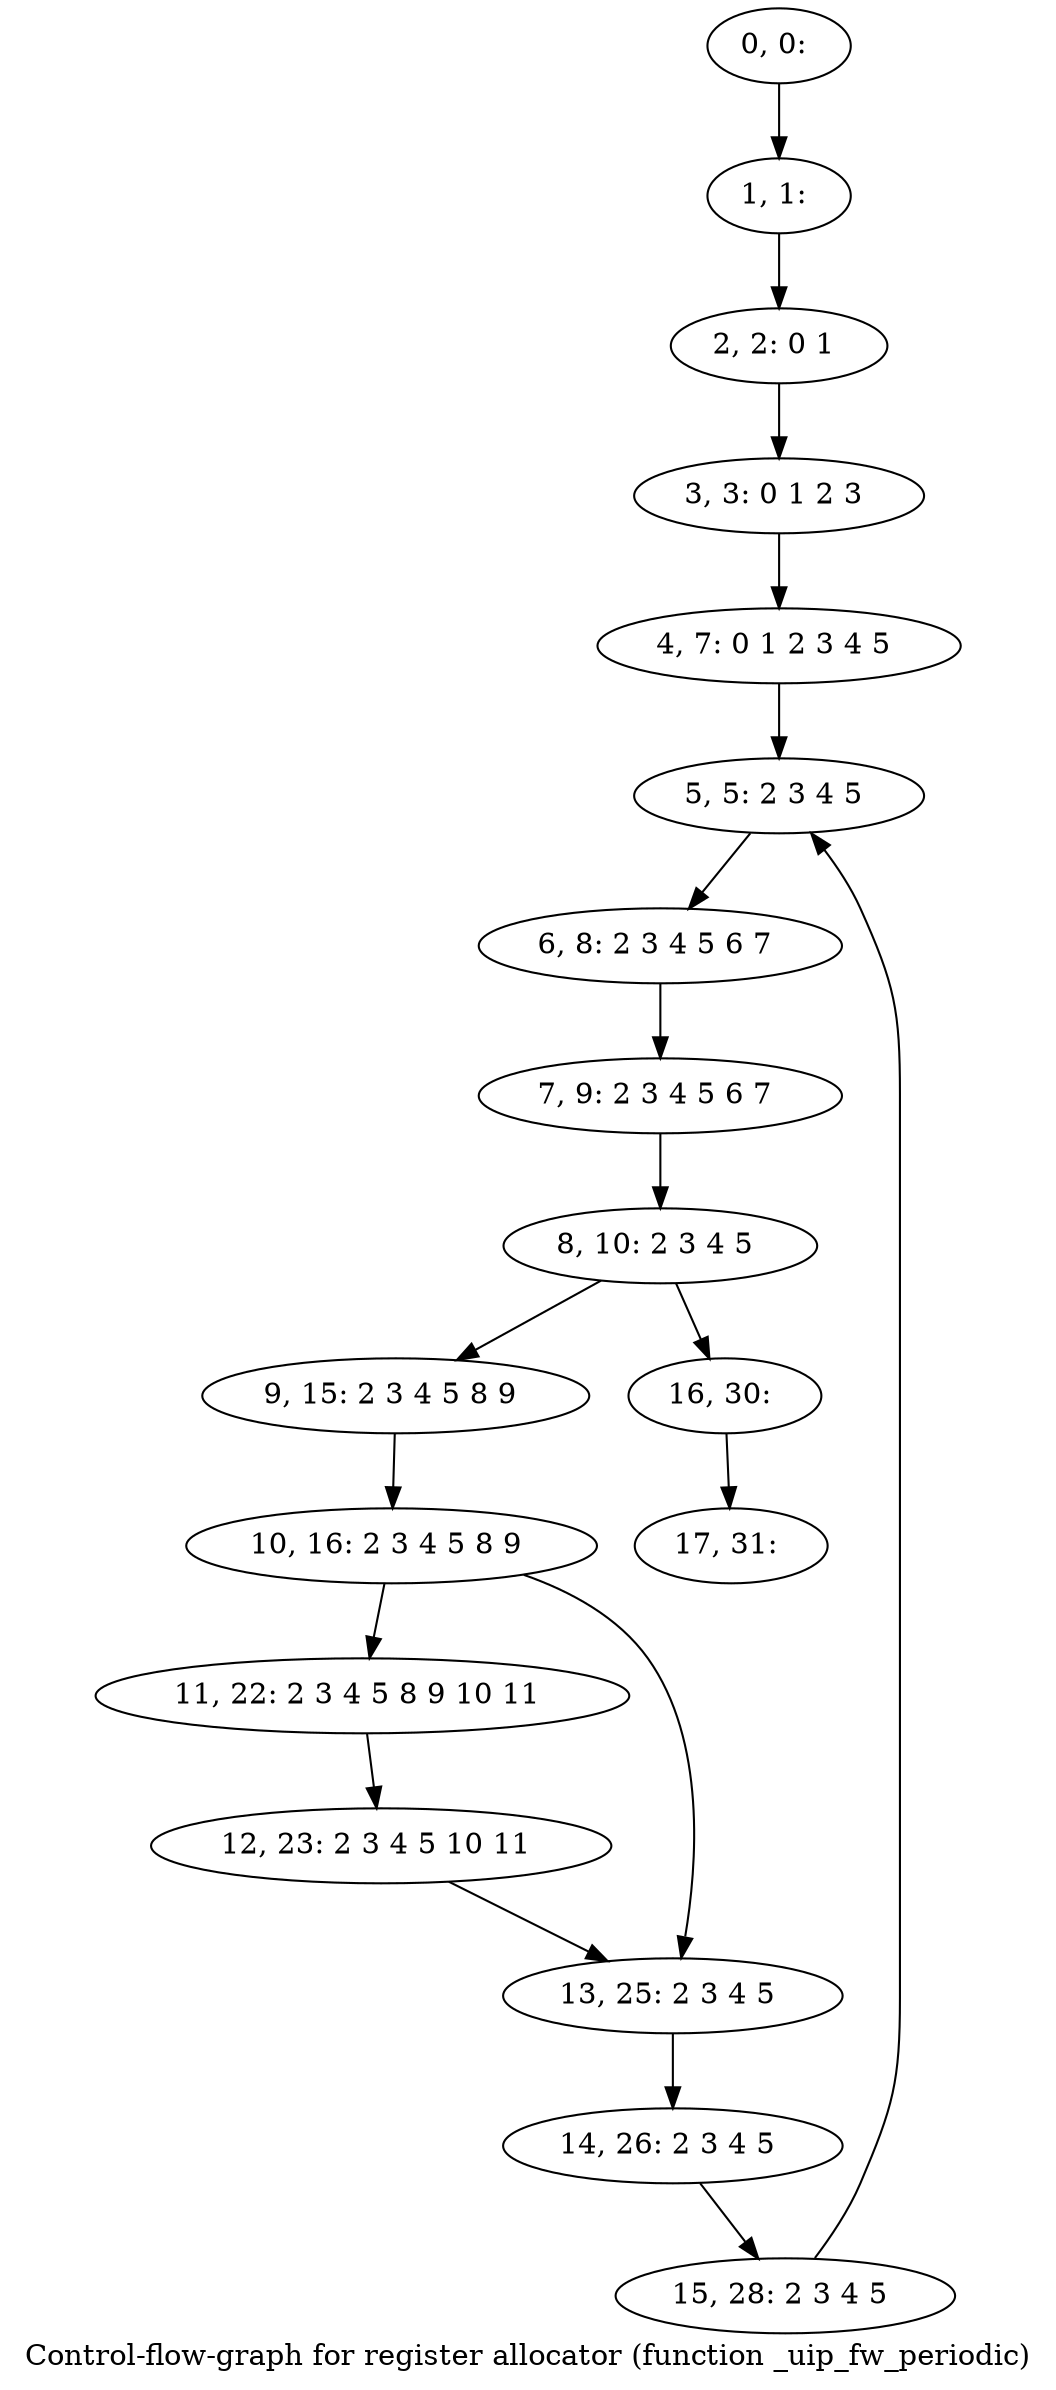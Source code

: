 digraph G {
graph [label="Control-flow-graph for register allocator (function _uip_fw_periodic)"]
0[label="0, 0: "];
1[label="1, 1: "];
2[label="2, 2: 0 1 "];
3[label="3, 3: 0 1 2 3 "];
4[label="4, 7: 0 1 2 3 4 5 "];
5[label="5, 5: 2 3 4 5 "];
6[label="6, 8: 2 3 4 5 6 7 "];
7[label="7, 9: 2 3 4 5 6 7 "];
8[label="8, 10: 2 3 4 5 "];
9[label="9, 15: 2 3 4 5 8 9 "];
10[label="10, 16: 2 3 4 5 8 9 "];
11[label="11, 22: 2 3 4 5 8 9 10 11 "];
12[label="12, 23: 2 3 4 5 10 11 "];
13[label="13, 25: 2 3 4 5 "];
14[label="14, 26: 2 3 4 5 "];
15[label="15, 28: 2 3 4 5 "];
16[label="16, 30: "];
17[label="17, 31: "];
0->1 ;
1->2 ;
2->3 ;
3->4 ;
4->5 ;
5->6 ;
6->7 ;
7->8 ;
8->9 ;
8->16 ;
9->10 ;
10->11 ;
10->13 ;
11->12 ;
12->13 ;
13->14 ;
14->15 ;
15->5 ;
16->17 ;
}
